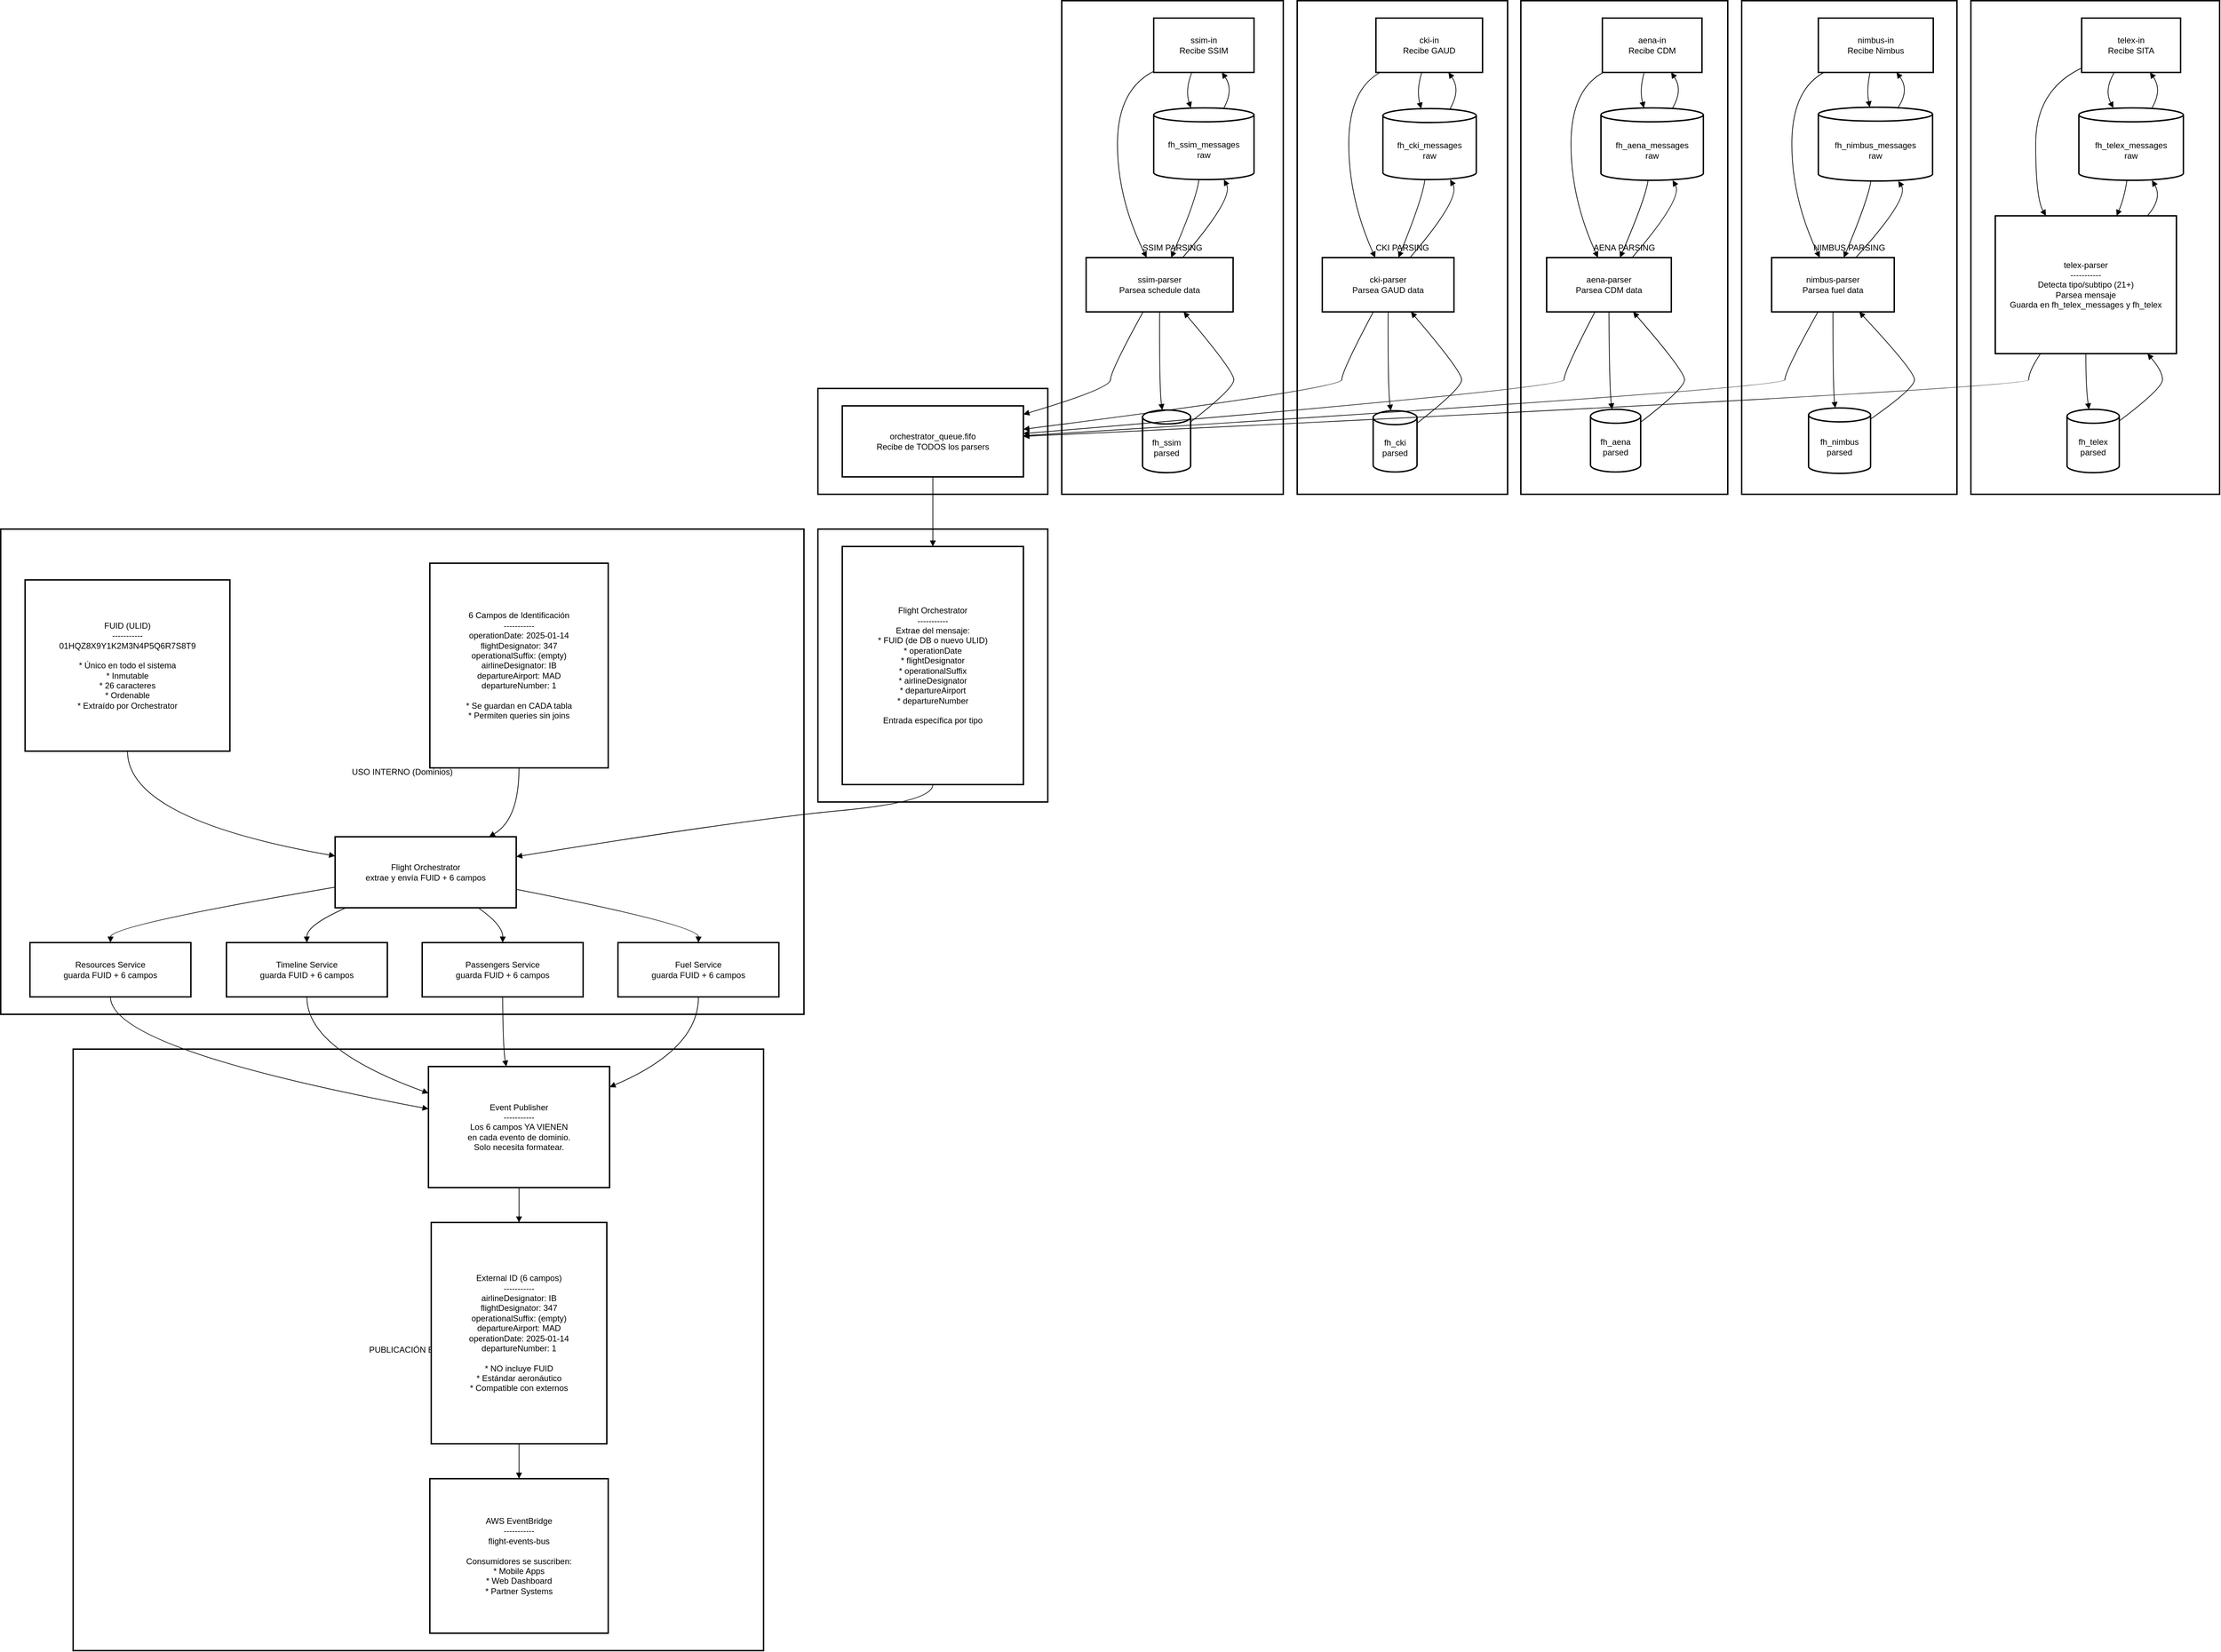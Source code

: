 <mxfile version="28.2.7">
  <diagram name="Page-1" id="MShjVqua6dN76zL4H0p4">
    <mxGraphModel dx="6170" dy="3970" grid="1" gridSize="10" guides="1" tooltips="1" connect="1" arrows="1" fold="1" page="1" pageScale="1" pageWidth="850" pageHeight="1100" math="0" shadow="0">
      <root>
        <mxCell id="0" />
        <mxCell id="1" parent="0" />
        <mxCell id="Yt73LQbdyz496-idZjtG-361" value="PUBLICACIÓN EXTERNA" style="whiteSpace=wrap;strokeWidth=2;" vertex="1" parent="1">
          <mxGeometry x="124" y="1526" width="991" height="864" as="geometry" />
        </mxCell>
        <mxCell id="Yt73LQbdyz496-idZjtG-362" value="USO INTERNO (Dominios)" style="whiteSpace=wrap;strokeWidth=2;" vertex="1" parent="1">
          <mxGeometry x="20" y="779" width="1153" height="697" as="geometry" />
        </mxCell>
        <mxCell id="Yt73LQbdyz496-idZjtG-363" value="ORCHESTRATOR (Extracción)" style="whiteSpace=wrap;strokeWidth=2;" vertex="1" parent="1">
          <mxGeometry x="1193" y="779" width="330" height="392" as="geometry" />
        </mxCell>
        <mxCell id="Yt73LQbdyz496-idZjtG-364" value="ORCHESTRATOR QUEUE" style="whiteSpace=wrap;strokeWidth=2;" vertex="1" parent="1">
          <mxGeometry x="1193" y="577" width="330" height="152" as="geometry" />
        </mxCell>
        <mxCell id="Yt73LQbdyz496-idZjtG-365" value="SSIM PARSING" style="whiteSpace=wrap;strokeWidth=2;" vertex="1" parent="1">
          <mxGeometry x="1543" y="20" width="318" height="709" as="geometry" />
        </mxCell>
        <mxCell id="Yt73LQbdyz496-idZjtG-366" value="CKI PARSING" style="whiteSpace=wrap;strokeWidth=2;" vertex="1" parent="1">
          <mxGeometry x="1881" y="20" width="302" height="709" as="geometry" />
        </mxCell>
        <mxCell id="Yt73LQbdyz496-idZjtG-367" value="AENA PARSING" style="whiteSpace=wrap;strokeWidth=2;" vertex="1" parent="1">
          <mxGeometry x="2202" y="20" width="297" height="709" as="geometry" />
        </mxCell>
        <mxCell id="Yt73LQbdyz496-idZjtG-368" value="NIMBUS PARSING" style="whiteSpace=wrap;strokeWidth=2;" vertex="1" parent="1">
          <mxGeometry x="2519" y="20" width="309" height="709" as="geometry" />
        </mxCell>
        <mxCell id="Yt73LQbdyz496-idZjtG-369" value="TELEX PARSING" style="whiteSpace=wrap;strokeWidth=2;" vertex="1" parent="1">
          <mxGeometry x="2848" y="20" width="357" height="709" as="geometry" />
        </mxCell>
        <mxCell id="Yt73LQbdyz496-idZjtG-370" value="telex-in&#xa;Recibe SITA" style="whiteSpace=wrap;strokeWidth=2;" vertex="1" parent="1">
          <mxGeometry x="3007" y="45" width="142" height="78" as="geometry" />
        </mxCell>
        <mxCell id="Yt73LQbdyz496-idZjtG-371" value="telex-parser&#xa;-----------&#xa;Detecta tipo/subtipo (21+)&#xa;Parsea mensaje&#xa;Guarda en fh_telex_messages y fh_telex" style="whiteSpace=wrap;strokeWidth=2;" vertex="1" parent="1">
          <mxGeometry x="2883" y="329" width="260" height="198" as="geometry" />
        </mxCell>
        <mxCell id="Yt73LQbdyz496-idZjtG-372" value="fh_telex_messages&#xa;raw" style="shape=cylinder3;boundedLbl=1;backgroundOutline=1;size=10;strokeWidth=2;whiteSpace=wrap;" vertex="1" parent="1">
          <mxGeometry x="3003" y="174" width="150" height="104" as="geometry" />
        </mxCell>
        <mxCell id="Yt73LQbdyz496-idZjtG-373" value="fh_telex&#xa;parsed" style="shape=cylinder3;boundedLbl=1;backgroundOutline=1;size=10;strokeWidth=2;whiteSpace=wrap;" vertex="1" parent="1">
          <mxGeometry x="2986" y="607" width="75" height="91" as="geometry" />
        </mxCell>
        <mxCell id="Yt73LQbdyz496-idZjtG-374" value="nimbus-in&#xa;Recibe Nimbus" style="whiteSpace=wrap;strokeWidth=2;" vertex="1" parent="1">
          <mxGeometry x="2629" y="45" width="165" height="78" as="geometry" />
        </mxCell>
        <mxCell id="Yt73LQbdyz496-idZjtG-375" value="nimbus-parser&#xa;Parsea fuel data" style="whiteSpace=wrap;strokeWidth=2;" vertex="1" parent="1">
          <mxGeometry x="2562" y="389" width="176" height="78" as="geometry" />
        </mxCell>
        <mxCell id="Yt73LQbdyz496-idZjtG-376" value="fh_nimbus_messages&#xa;raw" style="shape=cylinder3;boundedLbl=1;backgroundOutline=1;size=10;strokeWidth=2;whiteSpace=wrap;" vertex="1" parent="1">
          <mxGeometry x="2629" y="173" width="164" height="106" as="geometry" />
        </mxCell>
        <mxCell id="Yt73LQbdyz496-idZjtG-377" value="fh_nimbus&#xa;parsed" style="shape=cylinder3;boundedLbl=1;backgroundOutline=1;size=10;strokeWidth=2;whiteSpace=wrap;" vertex="1" parent="1">
          <mxGeometry x="2615" y="605" width="89" height="94" as="geometry" />
        </mxCell>
        <mxCell id="Yt73LQbdyz496-idZjtG-378" value="aena-in&#xa;Recibe CDM" style="whiteSpace=wrap;strokeWidth=2;" vertex="1" parent="1">
          <mxGeometry x="2319" y="45" width="143" height="78" as="geometry" />
        </mxCell>
        <mxCell id="Yt73LQbdyz496-idZjtG-379" value="aena-parser&#xa;Parsea CDM data" style="whiteSpace=wrap;strokeWidth=2;" vertex="1" parent="1">
          <mxGeometry x="2239" y="389" width="179" height="78" as="geometry" />
        </mxCell>
        <mxCell id="Yt73LQbdyz496-idZjtG-380" value="fh_aena_messages&#xa;raw" style="shape=cylinder3;boundedLbl=1;backgroundOutline=1;size=10;strokeWidth=2;whiteSpace=wrap;" vertex="1" parent="1">
          <mxGeometry x="2317" y="174" width="147" height="104" as="geometry" />
        </mxCell>
        <mxCell id="Yt73LQbdyz496-idZjtG-381" value="fh_aena&#xa;parsed" style="shape=cylinder3;boundedLbl=1;backgroundOutline=1;size=10;strokeWidth=2;whiteSpace=wrap;" vertex="1" parent="1">
          <mxGeometry x="2302" y="607" width="72" height="90" as="geometry" />
        </mxCell>
        <mxCell id="Yt73LQbdyz496-idZjtG-382" value="cki-in&#xa;Recibe GAUD" style="whiteSpace=wrap;strokeWidth=2;" vertex="1" parent="1">
          <mxGeometry x="1994" y="45" width="153" height="78" as="geometry" />
        </mxCell>
        <mxCell id="Yt73LQbdyz496-idZjtG-383" value="cki-parser&#xa;Parsea GAUD data" style="whiteSpace=wrap;strokeWidth=2;" vertex="1" parent="1">
          <mxGeometry x="1917" y="389" width="189" height="78" as="geometry" />
        </mxCell>
        <mxCell id="Yt73LQbdyz496-idZjtG-384" value="fh_cki_messages&#xa;raw" style="shape=cylinder3;boundedLbl=1;backgroundOutline=1;size=10;strokeWidth=2;whiteSpace=wrap;" vertex="1" parent="1">
          <mxGeometry x="2004" y="175" width="134" height="102" as="geometry" />
        </mxCell>
        <mxCell id="Yt73LQbdyz496-idZjtG-385" value="fh_cki&#xa;parsed" style="shape=cylinder3;boundedLbl=1;backgroundOutline=1;size=10;strokeWidth=2;whiteSpace=wrap;" vertex="1" parent="1">
          <mxGeometry x="1990" y="609" width="63" height="88" as="geometry" />
        </mxCell>
        <mxCell id="Yt73LQbdyz496-idZjtG-386" value="ssim-in&#xa;Recibe SSIM" style="whiteSpace=wrap;strokeWidth=2;" vertex="1" parent="1">
          <mxGeometry x="1675" y="45" width="144" height="78" as="geometry" />
        </mxCell>
        <mxCell id="Yt73LQbdyz496-idZjtG-387" value="ssim-parser&#xa;Parsea schedule data" style="whiteSpace=wrap;strokeWidth=2;" vertex="1" parent="1">
          <mxGeometry x="1578" y="389" width="211" height="78" as="geometry" />
        </mxCell>
        <mxCell id="Yt73LQbdyz496-idZjtG-388" value="fh_ssim_messages&#xa;raw" style="shape=cylinder3;boundedLbl=1;backgroundOutline=1;size=10;strokeWidth=2;whiteSpace=wrap;" vertex="1" parent="1">
          <mxGeometry x="1675" y="174" width="144" height="103" as="geometry" />
        </mxCell>
        <mxCell id="Yt73LQbdyz496-idZjtG-389" value="fh_ssim&#xa;parsed" style="shape=cylinder3;boundedLbl=1;backgroundOutline=1;size=10;strokeWidth=2;whiteSpace=wrap;" vertex="1" parent="1">
          <mxGeometry x="1659" y="608" width="69" height="90" as="geometry" />
        </mxCell>
        <mxCell id="Yt73LQbdyz496-idZjtG-390" value="orchestrator_queue.fifo&#xa;Recibe de TODOS los parsers" style="whiteSpace=wrap;strokeWidth=2;" vertex="1" parent="1">
          <mxGeometry x="1228" y="602" width="260" height="102" as="geometry" />
        </mxCell>
        <mxCell id="Yt73LQbdyz496-idZjtG-391" value="Flight Orchestrator&#xa;-----------&#xa;Extrae del mensaje:&#xa;* FUID (de DB o nuevo ULID)&#xa;* operationDate&#xa;* flightDesignator&#xa;* operationalSuffix&#xa;* airlineDesignator&#xa;* departureAirport&#xa;* departureNumber&#xa;&#xa;Entrada específica por tipo" style="whiteSpace=wrap;strokeWidth=2;" vertex="1" parent="1">
          <mxGeometry x="1228" y="804" width="260" height="342" as="geometry" />
        </mxCell>
        <mxCell id="Yt73LQbdyz496-idZjtG-392" value="FUID (ULID)&#xa;-----------&#xa;01HQZ8X9Y1K2M3N4P5Q6R7S8T9&#xa;&#xa;* Único en todo el sistema&#xa;* Inmutable&#xa;* 26 caracteres&#xa;* Ordenable&#xa;* Extraído por Orchestrator" style="whiteSpace=wrap;strokeWidth=2;" vertex="1" parent="1">
          <mxGeometry x="55" y="852" width="294" height="246" as="geometry" />
        </mxCell>
        <mxCell id="Yt73LQbdyz496-idZjtG-393" value="6 Campos de Identificación&#xa;-----------&#xa;operationDate: 2025-01-14&#xa;flightDesignator: 347&#xa;operationalSuffix: (empty)&#xa;airlineDesignator: IB&#xa;departureAirport: MAD&#xa;departureNumber: 1&#xa;&#xa;* Se guardan en CADA tabla&#xa;* Permiten queries sin joins" style="whiteSpace=wrap;strokeWidth=2;" vertex="1" parent="1">
          <mxGeometry x="636" y="828" width="256" height="294" as="geometry" />
        </mxCell>
        <mxCell id="Yt73LQbdyz496-idZjtG-394" value="Flight Orchestrator&#xa;extrae y envía FUID + 6 campos" style="whiteSpace=wrap;strokeWidth=2;" vertex="1" parent="1">
          <mxGeometry x="500" y="1221" width="260" height="102" as="geometry" />
        </mxCell>
        <mxCell id="Yt73LQbdyz496-idZjtG-395" value="Resources Service&#xa;guarda FUID + 6 campos" style="whiteSpace=wrap;strokeWidth=2;" vertex="1" parent="1">
          <mxGeometry x="62" y="1373" width="231" height="78" as="geometry" />
        </mxCell>
        <mxCell id="Yt73LQbdyz496-idZjtG-396" value="Timeline Service&#xa;guarda FUID + 6 campos" style="whiteSpace=wrap;strokeWidth=2;" vertex="1" parent="1">
          <mxGeometry x="344" y="1373" width="231" height="78" as="geometry" />
        </mxCell>
        <mxCell id="Yt73LQbdyz496-idZjtG-397" value="Passengers Service&#xa;guarda FUID + 6 campos" style="whiteSpace=wrap;strokeWidth=2;" vertex="1" parent="1">
          <mxGeometry x="625" y="1373" width="231" height="78" as="geometry" />
        </mxCell>
        <mxCell id="Yt73LQbdyz496-idZjtG-398" value="Fuel Service&#xa;guarda FUID + 6 campos" style="whiteSpace=wrap;strokeWidth=2;" vertex="1" parent="1">
          <mxGeometry x="906" y="1373" width="231" height="78" as="geometry" />
        </mxCell>
        <mxCell id="Yt73LQbdyz496-idZjtG-399" value="Event Publisher&#xa;-----------&#xa;Los 6 campos YA VIENEN&#xa;en cada evento de dominio.&#xa;Solo necesita formatear." style="whiteSpace=wrap;strokeWidth=2;" vertex="1" parent="1">
          <mxGeometry x="634" y="1551" width="260" height="174" as="geometry" />
        </mxCell>
        <mxCell id="Yt73LQbdyz496-idZjtG-400" value="External ID (6 campos)&#xa;-----------&#xa;airlineDesignator: IB&#xa;flightDesignator: 347&#xa;operationalSuffix: (empty)&#xa;departureAirport: MAD&#xa;operationDate: 2025-01-14&#xa;departureNumber: 1&#xa;&#xa;* NO incluye FUID&#xa;* Estándar aeronáutico&#xa;* Compatible con externos" style="whiteSpace=wrap;strokeWidth=2;" vertex="1" parent="1">
          <mxGeometry x="638" y="1775" width="252" height="318" as="geometry" />
        </mxCell>
        <mxCell id="Yt73LQbdyz496-idZjtG-401" value="AWS EventBridge&#xa;-----------&#xa;flight-events-bus&#xa;&#xa;Consumidores se suscriben:&#xa;* Mobile Apps&#xa;* Web Dashboard&#xa;* Partner Systems" style="whiteSpace=wrap;strokeWidth=2;" vertex="1" parent="1">
          <mxGeometry x="636" y="2143" width="256" height="222" as="geometry" />
        </mxCell>
        <mxCell id="Yt73LQbdyz496-idZjtG-402" value="" style="curved=1;startArrow=none;endArrow=block;exitX=0.5;exitY=1;entryX=0;entryY=0.27;rounded=0;" edge="1" parent="1" source="Yt73LQbdyz496-idZjtG-392" target="Yt73LQbdyz496-idZjtG-394">
          <mxGeometry relative="1" as="geometry">
            <Array as="points">
              <mxPoint x="202" y="1196" />
            </Array>
          </mxGeometry>
        </mxCell>
        <mxCell id="Yt73LQbdyz496-idZjtG-403" value="" style="curved=1;startArrow=none;endArrow=block;exitX=0.5;exitY=1;entryX=0.85;entryY=0;rounded=0;" edge="1" parent="1" source="Yt73LQbdyz496-idZjtG-393" target="Yt73LQbdyz496-idZjtG-394">
          <mxGeometry relative="1" as="geometry">
            <Array as="points">
              <mxPoint x="764" y="1196" />
            </Array>
          </mxGeometry>
        </mxCell>
        <mxCell id="Yt73LQbdyz496-idZjtG-404" value="" style="curved=1;startArrow=none;endArrow=block;exitX=0;exitY=0.71;entryX=0.5;entryY=-0.01;rounded=0;" edge="1" parent="1" source="Yt73LQbdyz496-idZjtG-394" target="Yt73LQbdyz496-idZjtG-395">
          <mxGeometry relative="1" as="geometry">
            <Array as="points">
              <mxPoint x="178" y="1348" />
            </Array>
          </mxGeometry>
        </mxCell>
        <mxCell id="Yt73LQbdyz496-idZjtG-405" value="" style="curved=1;startArrow=none;endArrow=block;exitX=0.06;exitY=1;entryX=0.5;entryY=-0.01;rounded=0;" edge="1" parent="1" source="Yt73LQbdyz496-idZjtG-394" target="Yt73LQbdyz496-idZjtG-396">
          <mxGeometry relative="1" as="geometry">
            <Array as="points">
              <mxPoint x="459" y="1348" />
            </Array>
          </mxGeometry>
        </mxCell>
        <mxCell id="Yt73LQbdyz496-idZjtG-406" value="" style="curved=1;startArrow=none;endArrow=block;exitX=0.79;exitY=1;entryX=0.5;entryY=-0.01;rounded=0;" edge="1" parent="1" source="Yt73LQbdyz496-idZjtG-394" target="Yt73LQbdyz496-idZjtG-397">
          <mxGeometry relative="1" as="geometry">
            <Array as="points">
              <mxPoint x="741" y="1348" />
            </Array>
          </mxGeometry>
        </mxCell>
        <mxCell id="Yt73LQbdyz496-idZjtG-407" value="" style="curved=1;startArrow=none;endArrow=block;exitX=1;exitY=0.74;entryX=0.5;entryY=-0.01;rounded=0;" edge="1" parent="1" source="Yt73LQbdyz496-idZjtG-394" target="Yt73LQbdyz496-idZjtG-398">
          <mxGeometry relative="1" as="geometry">
            <Array as="points">
              <mxPoint x="1022" y="1348" />
            </Array>
          </mxGeometry>
        </mxCell>
        <mxCell id="Yt73LQbdyz496-idZjtG-408" value="" style="curved=1;startArrow=none;endArrow=block;exitX=0.5;exitY=1;entryX=0.5;entryY=0;rounded=0;" edge="1" parent="1" source="Yt73LQbdyz496-idZjtG-400" target="Yt73LQbdyz496-idZjtG-401">
          <mxGeometry relative="1" as="geometry">
            <Array as="points" />
          </mxGeometry>
        </mxCell>
        <mxCell id="Yt73LQbdyz496-idZjtG-409" value="" style="curved=1;startArrow=none;endArrow=block;exitX=0.33;exitY=1;entryX=0.33;entryY=0;rounded=0;" edge="1" parent="1" source="Yt73LQbdyz496-idZjtG-370" target="Yt73LQbdyz496-idZjtG-372">
          <mxGeometry relative="1" as="geometry">
            <Array as="points">
              <mxPoint x="3039" y="148" />
            </Array>
          </mxGeometry>
        </mxCell>
        <mxCell id="Yt73LQbdyz496-idZjtG-410" value="" style="curved=1;startArrow=none;endArrow=block;exitX=0.7;exitY=0;entryX=0.69;entryY=1;rounded=0;" edge="1" parent="1" source="Yt73LQbdyz496-idZjtG-372" target="Yt73LQbdyz496-idZjtG-370">
          <mxGeometry relative="1" as="geometry">
            <Array as="points">
              <mxPoint x="3123" y="148" />
            </Array>
          </mxGeometry>
        </mxCell>
        <mxCell id="Yt73LQbdyz496-idZjtG-411" value="" style="curved=1;startArrow=none;endArrow=block;exitX=0;exitY=0.92;entryX=0.28;entryY=0;rounded=0;" edge="1" parent="1" source="Yt73LQbdyz496-idZjtG-370" target="Yt73LQbdyz496-idZjtG-371">
          <mxGeometry relative="1" as="geometry">
            <Array as="points">
              <mxPoint x="2941" y="148" />
              <mxPoint x="2941" y="304" />
            </Array>
          </mxGeometry>
        </mxCell>
        <mxCell id="Yt73LQbdyz496-idZjtG-412" value="" style="curved=1;startArrow=none;endArrow=block;exitX=0.84;exitY=0;entryX=0.7;entryY=1;rounded=0;" edge="1" parent="1" source="Yt73LQbdyz496-idZjtG-371" target="Yt73LQbdyz496-idZjtG-372">
          <mxGeometry relative="1" as="geometry">
            <Array as="points">
              <mxPoint x="3123" y="304" />
            </Array>
          </mxGeometry>
        </mxCell>
        <mxCell id="Yt73LQbdyz496-idZjtG-413" value="" style="curved=1;startArrow=none;endArrow=block;exitX=0.46;exitY=1;entryX=0.67;entryY=0;rounded=0;" edge="1" parent="1" source="Yt73LQbdyz496-idZjtG-372" target="Yt73LQbdyz496-idZjtG-371">
          <mxGeometry relative="1" as="geometry">
            <Array as="points">
              <mxPoint x="3068" y="304" />
            </Array>
          </mxGeometry>
        </mxCell>
        <mxCell id="Yt73LQbdyz496-idZjtG-414" value="" style="curved=1;startArrow=none;endArrow=block;exitX=0.5;exitY=1;entryX=0.42;entryY=0;rounded=0;" edge="1" parent="1" source="Yt73LQbdyz496-idZjtG-371" target="Yt73LQbdyz496-idZjtG-373">
          <mxGeometry relative="1" as="geometry">
            <Array as="points">
              <mxPoint x="3013" y="577" />
            </Array>
          </mxGeometry>
        </mxCell>
        <mxCell id="Yt73LQbdyz496-idZjtG-415" value="" style="curved=1;startArrow=none;endArrow=block;exitX=0.99;exitY=0.19;entryX=0.84;entryY=1;rounded=0;" edge="1" parent="1" source="Yt73LQbdyz496-idZjtG-373" target="Yt73LQbdyz496-idZjtG-371">
          <mxGeometry relative="1" as="geometry">
            <Array as="points">
              <mxPoint x="3123" y="577" />
              <mxPoint x="3123" y="552" />
            </Array>
          </mxGeometry>
        </mxCell>
        <mxCell id="Yt73LQbdyz496-idZjtG-416" value="" style="curved=1;startArrow=none;endArrow=block;exitX=0.45;exitY=1;entryX=0.45;entryY=0;rounded=0;" edge="1" parent="1" source="Yt73LQbdyz496-idZjtG-374" target="Yt73LQbdyz496-idZjtG-376">
          <mxGeometry relative="1" as="geometry">
            <Array as="points">
              <mxPoint x="2698" y="148" />
            </Array>
          </mxGeometry>
        </mxCell>
        <mxCell id="Yt73LQbdyz496-idZjtG-417" value="" style="curved=1;startArrow=none;endArrow=block;exitX=0.7;exitY=0;entryX=0.68;entryY=1;rounded=0;" edge="1" parent="1" source="Yt73LQbdyz496-idZjtG-376" target="Yt73LQbdyz496-idZjtG-374">
          <mxGeometry relative="1" as="geometry">
            <Array as="points">
              <mxPoint x="2760" y="148" />
            </Array>
          </mxGeometry>
        </mxCell>
        <mxCell id="Yt73LQbdyz496-idZjtG-418" value="" style="curved=1;startArrow=none;endArrow=block;exitX=0.05;exitY=1;entryX=0.39;entryY=-0.01;rounded=0;" edge="1" parent="1" source="Yt73LQbdyz496-idZjtG-374" target="Yt73LQbdyz496-idZjtG-375">
          <mxGeometry relative="1" as="geometry">
            <Array as="points">
              <mxPoint x="2591" y="148" />
              <mxPoint x="2591" y="304" />
            </Array>
          </mxGeometry>
        </mxCell>
        <mxCell id="Yt73LQbdyz496-idZjtG-419" value="" style="curved=1;startArrow=none;endArrow=block;exitX=0.69;exitY=-0.01;entryX=0.7;entryY=1;rounded=0;" edge="1" parent="1" source="Yt73LQbdyz496-idZjtG-375" target="Yt73LQbdyz496-idZjtG-376">
          <mxGeometry relative="1" as="geometry">
            <Array as="points">
              <mxPoint x="2760" y="304" />
            </Array>
          </mxGeometry>
        </mxCell>
        <mxCell id="Yt73LQbdyz496-idZjtG-420" value="" style="curved=1;startArrow=none;endArrow=block;exitX=0.46;exitY=1;entryX=0.59;entryY=-0.01;rounded=0;" edge="1" parent="1" source="Yt73LQbdyz496-idZjtG-376" target="Yt73LQbdyz496-idZjtG-375">
          <mxGeometry relative="1" as="geometry">
            <Array as="points">
              <mxPoint x="2701" y="304" />
            </Array>
          </mxGeometry>
        </mxCell>
        <mxCell id="Yt73LQbdyz496-idZjtG-421" value="" style="curved=1;startArrow=none;endArrow=block;exitX=0.5;exitY=0.99;entryX=0.43;entryY=0;rounded=0;" edge="1" parent="1" source="Yt73LQbdyz496-idZjtG-375" target="Yt73LQbdyz496-idZjtG-377">
          <mxGeometry relative="1" as="geometry">
            <Array as="points">
              <mxPoint x="2650" y="577" />
            </Array>
          </mxGeometry>
        </mxCell>
        <mxCell id="Yt73LQbdyz496-idZjtG-422" value="" style="curved=1;startArrow=none;endArrow=block;exitX=1;exitY=0.17;entryX=0.71;entryY=0.99;rounded=0;" edge="1" parent="1" source="Yt73LQbdyz496-idZjtG-377" target="Yt73LQbdyz496-idZjtG-375">
          <mxGeometry relative="1" as="geometry">
            <Array as="points">
              <mxPoint x="2767" y="577" />
              <mxPoint x="2767" y="552" />
            </Array>
          </mxGeometry>
        </mxCell>
        <mxCell id="Yt73LQbdyz496-idZjtG-423" value="" style="curved=1;startArrow=none;endArrow=block;exitX=0.42;exitY=1;entryX=0.42;entryY=0;rounded=0;" edge="1" parent="1" source="Yt73LQbdyz496-idZjtG-378" target="Yt73LQbdyz496-idZjtG-380">
          <mxGeometry relative="1" as="geometry">
            <Array as="points">
              <mxPoint x="2372" y="148" />
            </Array>
          </mxGeometry>
        </mxCell>
        <mxCell id="Yt73LQbdyz496-idZjtG-424" value="" style="curved=1;startArrow=none;endArrow=block;exitX=0.7;exitY=0;entryX=0.69;entryY=1;rounded=0;" edge="1" parent="1" source="Yt73LQbdyz496-idZjtG-380" target="Yt73LQbdyz496-idZjtG-378">
          <mxGeometry relative="1" as="geometry">
            <Array as="points">
              <mxPoint x="2435" y="148" />
            </Array>
          </mxGeometry>
        </mxCell>
        <mxCell id="Yt73LQbdyz496-idZjtG-425" value="" style="curved=1;startArrow=none;endArrow=block;exitX=0.01;exitY=1;entryX=0.41;entryY=-0.01;rounded=0;" edge="1" parent="1" source="Yt73LQbdyz496-idZjtG-378" target="Yt73LQbdyz496-idZjtG-379">
          <mxGeometry relative="1" as="geometry">
            <Array as="points">
              <mxPoint x="2274" y="148" />
              <mxPoint x="2274" y="304" />
            </Array>
          </mxGeometry>
        </mxCell>
        <mxCell id="Yt73LQbdyz496-idZjtG-426" value="" style="curved=1;startArrow=none;endArrow=block;exitX=0.69;exitY=-0.01;entryX=0.7;entryY=1;rounded=0;" edge="1" parent="1" source="Yt73LQbdyz496-idZjtG-379" target="Yt73LQbdyz496-idZjtG-380">
          <mxGeometry relative="1" as="geometry">
            <Array as="points">
              <mxPoint x="2435" y="304" />
            </Array>
          </mxGeometry>
        </mxCell>
        <mxCell id="Yt73LQbdyz496-idZjtG-427" value="" style="curved=1;startArrow=none;endArrow=block;exitX=0.46;exitY=1;entryX=0.59;entryY=-0.01;rounded=0;" edge="1" parent="1" source="Yt73LQbdyz496-idZjtG-380" target="Yt73LQbdyz496-idZjtG-379">
          <mxGeometry relative="1" as="geometry">
            <Array as="points">
              <mxPoint x="2381" y="304" />
            </Array>
          </mxGeometry>
        </mxCell>
        <mxCell id="Yt73LQbdyz496-idZjtG-428" value="" style="curved=1;startArrow=none;endArrow=block;exitX=0.5;exitY=0.99;entryX=0.43;entryY=0;rounded=0;" edge="1" parent="1" source="Yt73LQbdyz496-idZjtG-379" target="Yt73LQbdyz496-idZjtG-381">
          <mxGeometry relative="1" as="geometry">
            <Array as="points">
              <mxPoint x="2329" y="577" />
            </Array>
          </mxGeometry>
        </mxCell>
        <mxCell id="Yt73LQbdyz496-idZjtG-429" value="" style="curved=1;startArrow=none;endArrow=block;exitX=1.01;exitY=0.2;entryX=0.69;entryY=0.99;rounded=0;" edge="1" parent="1" source="Yt73LQbdyz496-idZjtG-381" target="Yt73LQbdyz496-idZjtG-379">
          <mxGeometry relative="1" as="geometry">
            <Array as="points">
              <mxPoint x="2437" y="577" />
              <mxPoint x="2437" y="552" />
            </Array>
          </mxGeometry>
        </mxCell>
        <mxCell id="Yt73LQbdyz496-idZjtG-430" value="" style="curved=1;startArrow=none;endArrow=block;exitX=0.43;exitY=1;entryX=0.41;entryY=0;rounded=0;" edge="1" parent="1" source="Yt73LQbdyz496-idZjtG-382" target="Yt73LQbdyz496-idZjtG-384">
          <mxGeometry relative="1" as="geometry">
            <Array as="points">
              <mxPoint x="2052" y="148" />
            </Array>
          </mxGeometry>
        </mxCell>
        <mxCell id="Yt73LQbdyz496-idZjtG-431" value="" style="curved=1;startArrow=none;endArrow=block;exitX=0.72;exitY=0;entryX=0.68;entryY=1;rounded=0;" edge="1" parent="1" source="Yt73LQbdyz496-idZjtG-384" target="Yt73LQbdyz496-idZjtG-382">
          <mxGeometry relative="1" as="geometry">
            <Array as="points">
              <mxPoint x="2116" y="148" />
            </Array>
          </mxGeometry>
        </mxCell>
        <mxCell id="Yt73LQbdyz496-idZjtG-432" value="" style="curved=1;startArrow=none;endArrow=block;exitX=0.04;exitY=1;entryX=0.4;entryY=-0.01;rounded=0;" edge="1" parent="1" source="Yt73LQbdyz496-idZjtG-382" target="Yt73LQbdyz496-idZjtG-383">
          <mxGeometry relative="1" as="geometry">
            <Array as="points">
              <mxPoint x="1955" y="148" />
              <mxPoint x="1955" y="304" />
            </Array>
          </mxGeometry>
        </mxCell>
        <mxCell id="Yt73LQbdyz496-idZjtG-433" value="" style="curved=1;startArrow=none;endArrow=block;exitX=0.67;exitY=-0.01;entryX=0.72;entryY=1;rounded=0;" edge="1" parent="1" source="Yt73LQbdyz496-idZjtG-383" target="Yt73LQbdyz496-idZjtG-384">
          <mxGeometry relative="1" as="geometry">
            <Array as="points">
              <mxPoint x="2116" y="304" />
            </Array>
          </mxGeometry>
        </mxCell>
        <mxCell id="Yt73LQbdyz496-idZjtG-434" value="" style="curved=1;startArrow=none;endArrow=block;exitX=0.45;exitY=1;entryX=0.58;entryY=-0.01;rounded=0;" edge="1" parent="1" source="Yt73LQbdyz496-idZjtG-384" target="Yt73LQbdyz496-idZjtG-383">
          <mxGeometry relative="1" as="geometry">
            <Array as="points">
              <mxPoint x="2061" y="304" />
            </Array>
          </mxGeometry>
        </mxCell>
        <mxCell id="Yt73LQbdyz496-idZjtG-435" value="" style="curved=1;startArrow=none;endArrow=block;exitX=0.5;exitY=0.99;entryX=0.4;entryY=-0.01;rounded=0;" edge="1" parent="1" source="Yt73LQbdyz496-idZjtG-383" target="Yt73LQbdyz496-idZjtG-385">
          <mxGeometry relative="1" as="geometry">
            <Array as="points">
              <mxPoint x="2011" y="577" />
            </Array>
          </mxGeometry>
        </mxCell>
        <mxCell id="Yt73LQbdyz496-idZjtG-436" value="" style="curved=1;startArrow=none;endArrow=block;exitX=0.99;exitY=0.21;entryX=0.67;entryY=0.99;rounded=0;" edge="1" parent="1" source="Yt73LQbdyz496-idZjtG-385" target="Yt73LQbdyz496-idZjtG-383">
          <mxGeometry relative="1" as="geometry">
            <Array as="points">
              <mxPoint x="2117" y="577" />
              <mxPoint x="2117" y="552" />
            </Array>
          </mxGeometry>
        </mxCell>
        <mxCell id="Yt73LQbdyz496-idZjtG-437" value="" style="curved=1;startArrow=none;endArrow=block;exitX=0.38;exitY=1;entryX=0.37;entryY=0;rounded=0;" edge="1" parent="1" source="Yt73LQbdyz496-idZjtG-386" target="Yt73LQbdyz496-idZjtG-388">
          <mxGeometry relative="1" as="geometry">
            <Array as="points">
              <mxPoint x="1720" y="148" />
            </Array>
          </mxGeometry>
        </mxCell>
        <mxCell id="Yt73LQbdyz496-idZjtG-438" value="" style="curved=1;startArrow=none;endArrow=block;exitX=0.7;exitY=0;entryX=0.68;entryY=1;rounded=0;" edge="1" parent="1" source="Yt73LQbdyz496-idZjtG-388" target="Yt73LQbdyz496-idZjtG-386">
          <mxGeometry relative="1" as="geometry">
            <Array as="points">
              <mxPoint x="1790" y="148" />
            </Array>
          </mxGeometry>
        </mxCell>
        <mxCell id="Yt73LQbdyz496-idZjtG-439" value="" style="curved=1;startArrow=none;endArrow=block;exitX=0;exitY=0.98;entryX=0.41;entryY=-0.01;rounded=0;" edge="1" parent="1" source="Yt73LQbdyz496-idZjtG-386" target="Yt73LQbdyz496-idZjtG-387">
          <mxGeometry relative="1" as="geometry">
            <Array as="points">
              <mxPoint x="1623" y="148" />
              <mxPoint x="1623" y="304" />
            </Array>
          </mxGeometry>
        </mxCell>
        <mxCell id="Yt73LQbdyz496-idZjtG-440" value="" style="curved=1;startArrow=none;endArrow=block;exitX=0.66;exitY=-0.01;entryX=0.7;entryY=1;rounded=0;" edge="1" parent="1" source="Yt73LQbdyz496-idZjtG-387" target="Yt73LQbdyz496-idZjtG-388">
          <mxGeometry relative="1" as="geometry">
            <Array as="points">
              <mxPoint x="1790" y="304" />
            </Array>
          </mxGeometry>
        </mxCell>
        <mxCell id="Yt73LQbdyz496-idZjtG-441" value="" style="curved=1;startArrow=none;endArrow=block;exitX=0.45;exitY=1;entryX=0.58;entryY=-0.01;rounded=0;" edge="1" parent="1" source="Yt73LQbdyz496-idZjtG-388" target="Yt73LQbdyz496-idZjtG-387">
          <mxGeometry relative="1" as="geometry">
            <Array as="points">
              <mxPoint x="1737" y="304" />
            </Array>
          </mxGeometry>
        </mxCell>
        <mxCell id="Yt73LQbdyz496-idZjtG-442" value="" style="curved=1;startArrow=none;endArrow=block;exitX=0.5;exitY=0.99;entryX=0.41;entryY=0;rounded=0;" edge="1" parent="1" source="Yt73LQbdyz496-idZjtG-387" target="Yt73LQbdyz496-idZjtG-389">
          <mxGeometry relative="1" as="geometry">
            <Array as="points">
              <mxPoint x="1683" y="577" />
            </Array>
          </mxGeometry>
        </mxCell>
        <mxCell id="Yt73LQbdyz496-idZjtG-443" value="" style="curved=1;startArrow=none;endArrow=block;exitX=1;exitY=0.19;entryX=0.66;entryY=0.99;rounded=0;" edge="1" parent="1" source="Yt73LQbdyz496-idZjtG-389" target="Yt73LQbdyz496-idZjtG-387">
          <mxGeometry relative="1" as="geometry">
            <Array as="points">
              <mxPoint x="1790" y="577" />
              <mxPoint x="1790" y="552" />
            </Array>
          </mxGeometry>
        </mxCell>
        <mxCell id="Yt73LQbdyz496-idZjtG-444" value="" style="curved=1;startArrow=none;endArrow=block;exitX=0.25;exitY=1;entryX=1;entryY=0.43;rounded=0;" edge="1" parent="1" source="Yt73LQbdyz496-idZjtG-371" target="Yt73LQbdyz496-idZjtG-390">
          <mxGeometry relative="1" as="geometry">
            <Array as="points">
              <mxPoint x="2931" y="552" />
              <mxPoint x="2931" y="577" />
            </Array>
          </mxGeometry>
        </mxCell>
        <mxCell id="Yt73LQbdyz496-idZjtG-445" value="" style="curved=1;startArrow=none;endArrow=block;exitX=0.38;exitY=0.99;entryX=1;entryY=0.42;rounded=0;" edge="1" parent="1" source="Yt73LQbdyz496-idZjtG-375" target="Yt73LQbdyz496-idZjtG-390">
          <mxGeometry relative="1" as="geometry">
            <Array as="points">
              <mxPoint x="2581" y="552" />
              <mxPoint x="2581" y="577" />
            </Array>
          </mxGeometry>
        </mxCell>
        <mxCell id="Yt73LQbdyz496-idZjtG-446" value="" style="curved=1;startArrow=none;endArrow=block;exitX=0.39;exitY=0.99;entryX=1;entryY=0.39;rounded=0;" edge="1" parent="1" source="Yt73LQbdyz496-idZjtG-379" target="Yt73LQbdyz496-idZjtG-390">
          <mxGeometry relative="1" as="geometry">
            <Array as="points">
              <mxPoint x="2264" y="552" />
              <mxPoint x="2264" y="577" />
            </Array>
          </mxGeometry>
        </mxCell>
        <mxCell id="Yt73LQbdyz496-idZjtG-447" value="" style="curved=1;startArrow=none;endArrow=block;exitX=0.39;exitY=0.99;entryX=1;entryY=0.33;rounded=0;" edge="1" parent="1" source="Yt73LQbdyz496-idZjtG-383" target="Yt73LQbdyz496-idZjtG-390">
          <mxGeometry relative="1" as="geometry">
            <Array as="points">
              <mxPoint x="1945" y="552" />
              <mxPoint x="1945" y="577" />
            </Array>
          </mxGeometry>
        </mxCell>
        <mxCell id="Yt73LQbdyz496-idZjtG-448" value="" style="curved=1;startArrow=none;endArrow=block;exitX=0.39;exitY=0.99;entryX=1;entryY=0.12;rounded=0;" edge="1" parent="1" source="Yt73LQbdyz496-idZjtG-387" target="Yt73LQbdyz496-idZjtG-390">
          <mxGeometry relative="1" as="geometry">
            <Array as="points">
              <mxPoint x="1613" y="552" />
              <mxPoint x="1613" y="577" />
            </Array>
          </mxGeometry>
        </mxCell>
        <mxCell id="Yt73LQbdyz496-idZjtG-449" value="" style="curved=1;startArrow=none;endArrow=block;exitX=0.5;exitY=1;entryX=0.5;entryY=0;rounded=0;" edge="1" parent="1" source="Yt73LQbdyz496-idZjtG-390" target="Yt73LQbdyz496-idZjtG-391">
          <mxGeometry relative="1" as="geometry">
            <Array as="points" />
          </mxGeometry>
        </mxCell>
        <mxCell id="Yt73LQbdyz496-idZjtG-450" value="" style="curved=1;startArrow=none;endArrow=block;exitX=0.5;exitY=1;entryX=1;entryY=0.28;rounded=0;" edge="1" parent="1" source="Yt73LQbdyz496-idZjtG-391" target="Yt73LQbdyz496-idZjtG-394">
          <mxGeometry relative="1" as="geometry">
            <Array as="points">
              <mxPoint x="1358" y="1171" />
              <mxPoint x="1090" y="1196" />
            </Array>
          </mxGeometry>
        </mxCell>
        <mxCell id="Yt73LQbdyz496-idZjtG-451" value="" style="curved=1;startArrow=none;endArrow=block;exitX=0.5;exitY=0.99;entryX=0;entryY=0.35;rounded=0;" edge="1" parent="1" source="Yt73LQbdyz496-idZjtG-395" target="Yt73LQbdyz496-idZjtG-399">
          <mxGeometry relative="1" as="geometry">
            <Array as="points">
              <mxPoint x="178" y="1526" />
            </Array>
          </mxGeometry>
        </mxCell>
        <mxCell id="Yt73LQbdyz496-idZjtG-452" value="" style="curved=1;startArrow=none;endArrow=block;exitX=0.5;exitY=0.99;entryX=0;entryY=0.22;rounded=0;" edge="1" parent="1" source="Yt73LQbdyz496-idZjtG-396" target="Yt73LQbdyz496-idZjtG-399">
          <mxGeometry relative="1" as="geometry">
            <Array as="points">
              <mxPoint x="459" y="1526" />
            </Array>
          </mxGeometry>
        </mxCell>
        <mxCell id="Yt73LQbdyz496-idZjtG-453" value="" style="curved=1;startArrow=none;endArrow=block;exitX=0.5;exitY=0.99;entryX=0.43;entryY=0;rounded=0;" edge="1" parent="1" source="Yt73LQbdyz496-idZjtG-397" target="Yt73LQbdyz496-idZjtG-399">
          <mxGeometry relative="1" as="geometry">
            <Array as="points">
              <mxPoint x="741" y="1526" />
            </Array>
          </mxGeometry>
        </mxCell>
        <mxCell id="Yt73LQbdyz496-idZjtG-454" value="" style="curved=1;startArrow=none;endArrow=block;exitX=0.5;exitY=0.99;entryX=1;entryY=0.17;rounded=0;" edge="1" parent="1" source="Yt73LQbdyz496-idZjtG-398" target="Yt73LQbdyz496-idZjtG-399">
          <mxGeometry relative="1" as="geometry">
            <Array as="points">
              <mxPoint x="1022" y="1526" />
            </Array>
          </mxGeometry>
        </mxCell>
        <mxCell id="Yt73LQbdyz496-idZjtG-455" value="" style="curved=1;startArrow=none;endArrow=block;exitX=0.5;exitY=1;entryX=0.5;entryY=0;rounded=0;" edge="1" parent="1" source="Yt73LQbdyz496-idZjtG-399" target="Yt73LQbdyz496-idZjtG-400">
          <mxGeometry relative="1" as="geometry">
            <Array as="points" />
          </mxGeometry>
        </mxCell>
      </root>
    </mxGraphModel>
  </diagram>
</mxfile>
